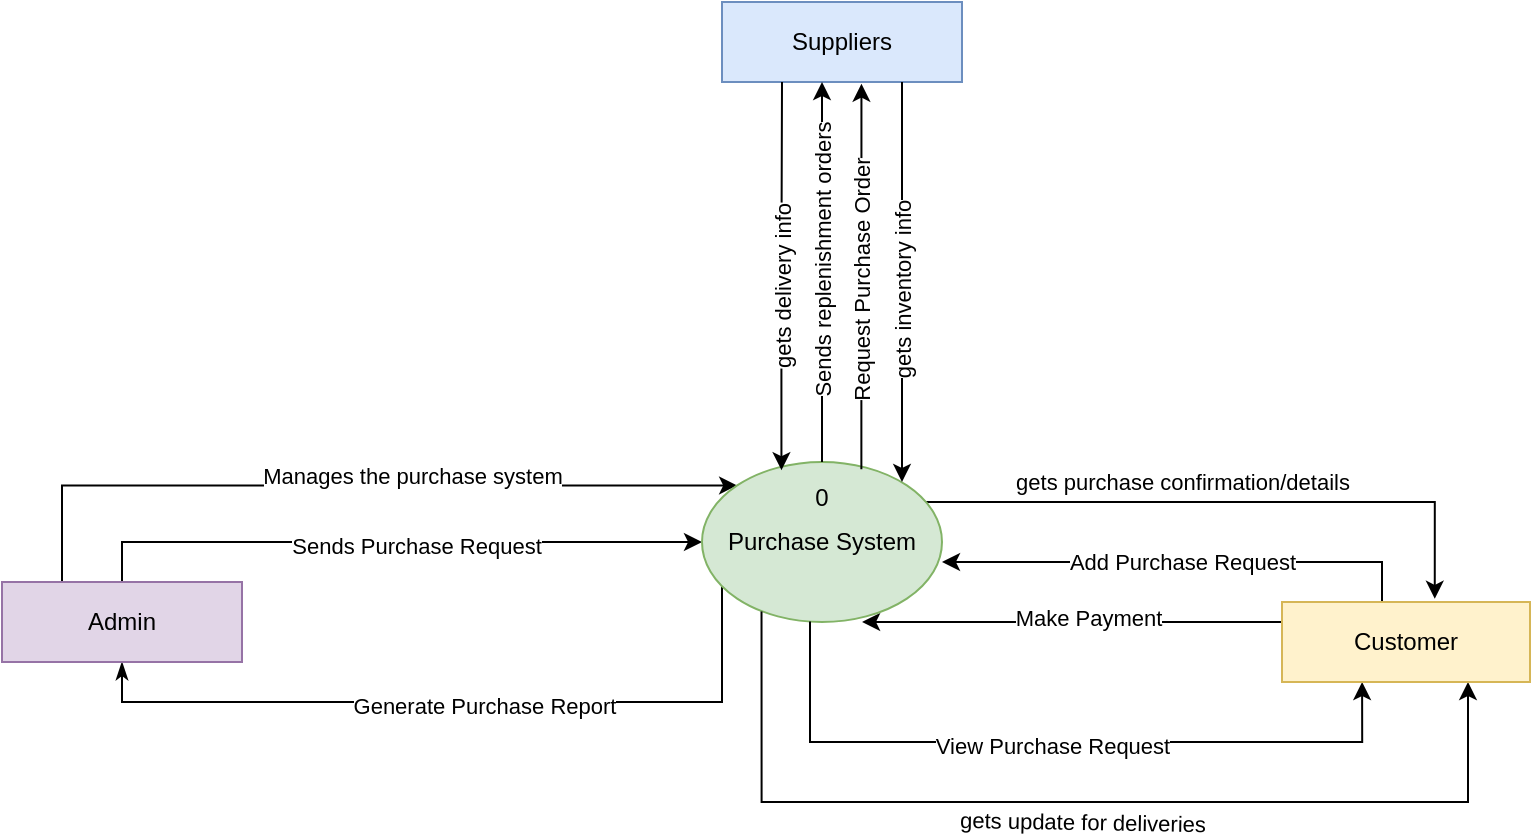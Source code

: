 <mxfile version="25.0.3">
  <diagram name="Page-1" id="KsMS1d0f8FCQScb07xmZ">
    <mxGraphModel dx="1042" dy="565" grid="1" gridSize="10" guides="1" tooltips="1" connect="1" arrows="1" fold="1" page="1" pageScale="1" pageWidth="827" pageHeight="1169" math="0" shadow="0">
      <root>
        <mxCell id="0" />
        <mxCell id="1" parent="0" />
        <mxCell id="XOZVNckXf9WFqRaCFHXm-7" style="edgeStyle=orthogonalEdgeStyle;rounded=0;orthogonalLoop=1;jettySize=auto;html=1;entryX=0;entryY=0.5;entryDx=0;entryDy=0;" parent="1" source="XOZVNckXf9WFqRaCFHXm-1" target="XOZVNckXf9WFqRaCFHXm-5" edge="1">
          <mxGeometry relative="1" as="geometry">
            <Array as="points">
              <mxPoint x="100" y="500" />
              <mxPoint x="380" y="500" />
            </Array>
          </mxGeometry>
        </mxCell>
        <mxCell id="XOZVNckXf9WFqRaCFHXm-8" value="Sends Purchase Request" style="edgeLabel;html=1;align=center;verticalAlign=middle;resizable=0;points=[];" parent="XOZVNckXf9WFqRaCFHXm-7" vertex="1" connectable="0">
          <mxGeometry x="0.075" y="-2" relative="1" as="geometry">
            <mxPoint as="offset" />
          </mxGeometry>
        </mxCell>
        <mxCell id="XOZVNckXf9WFqRaCFHXm-9" style="edgeStyle=orthogonalEdgeStyle;rounded=0;orthogonalLoop=1;jettySize=auto;html=1;entryX=0.5;entryY=1;entryDx=0;entryDy=0;endArrow=none;endFill=0;startArrow=classicThin;startFill=1;" parent="1" source="XOZVNckXf9WFqRaCFHXm-1" target="XOZVNckXf9WFqRaCFHXm-5" edge="1">
          <mxGeometry relative="1" as="geometry">
            <Array as="points">
              <mxPoint x="100" y="580" />
              <mxPoint x="400" y="580" />
              <mxPoint x="400" y="520" />
              <mxPoint x="450" y="520" />
            </Array>
          </mxGeometry>
        </mxCell>
        <mxCell id="XOZVNckXf9WFqRaCFHXm-10" value="Generate Purchase Report" style="edgeLabel;html=1;align=center;verticalAlign=middle;resizable=0;points=[];" parent="XOZVNckXf9WFqRaCFHXm-9" vertex="1" connectable="0">
          <mxGeometry x="-0.109" y="-2" relative="1" as="geometry">
            <mxPoint as="offset" />
          </mxGeometry>
        </mxCell>
        <mxCell id="XOZVNckXf9WFqRaCFHXm-11" style="edgeStyle=orthogonalEdgeStyle;rounded=0;orthogonalLoop=1;jettySize=auto;html=1;exitX=0.25;exitY=0;exitDx=0;exitDy=0;entryX=0;entryY=0;entryDx=0;entryDy=0;" parent="1" source="XOZVNckXf9WFqRaCFHXm-1" target="XOZVNckXf9WFqRaCFHXm-5" edge="1">
          <mxGeometry relative="1" as="geometry" />
        </mxCell>
        <mxCell id="XOZVNckXf9WFqRaCFHXm-12" value="Manages the purchase system" style="edgeLabel;html=1;align=center;verticalAlign=middle;resizable=0;points=[];" parent="XOZVNckXf9WFqRaCFHXm-11" vertex="1" connectable="0">
          <mxGeometry x="0.155" y="5" relative="1" as="geometry">
            <mxPoint as="offset" />
          </mxGeometry>
        </mxCell>
        <mxCell id="XOZVNckXf9WFqRaCFHXm-1" value="Admin" style="rounded=0;whiteSpace=wrap;html=1;fillColor=#e1d5e7;strokeColor=#9673a6;" parent="1" vertex="1">
          <mxGeometry x="40" y="520" width="120" height="40" as="geometry" />
        </mxCell>
        <mxCell id="XOZVNckXf9WFqRaCFHXm-2" value="Suppliers" style="whiteSpace=wrap;html=1;fillColor=#dae8fc;strokeColor=#6c8ebf;" parent="1" vertex="1">
          <mxGeometry x="400" y="230" width="120" height="40" as="geometry" />
        </mxCell>
        <mxCell id="XOZVNckXf9WFqRaCFHXm-13" style="edgeStyle=orthogonalEdgeStyle;rounded=0;orthogonalLoop=1;jettySize=auto;html=1;entryX=0.667;entryY=1;entryDx=0;entryDy=0;entryPerimeter=0;exitX=0;exitY=0.75;exitDx=0;exitDy=0;" parent="1" source="w30WI2ZNBRm4bThxyG1q-1" target="XOZVNckXf9WFqRaCFHXm-5" edge="1">
          <mxGeometry relative="1" as="geometry">
            <mxPoint x="458" y="550" as="targetPoint" />
            <Array as="points">
              <mxPoint x="680" y="540" />
            </Array>
            <mxPoint x="470" y="730" as="sourcePoint" />
          </mxGeometry>
        </mxCell>
        <mxCell id="XOZVNckXf9WFqRaCFHXm-14" value="Make Payment" style="edgeLabel;html=1;align=center;verticalAlign=middle;resizable=0;points=[];rotation=0;" parent="XOZVNckXf9WFqRaCFHXm-13" vertex="1" connectable="0">
          <mxGeometry x="-0.066" y="-2" relative="1" as="geometry">
            <mxPoint x="-10" as="offset" />
          </mxGeometry>
        </mxCell>
        <mxCell id="XOZVNckXf9WFqRaCFHXm-16" value="gets purchase confirmation/details" style="edgeLabel;html=1;align=center;verticalAlign=middle;resizable=0;points=[];rotation=0;" parent="XOZVNckXf9WFqRaCFHXm-13" vertex="1" connectable="0">
          <mxGeometry x="-0.066" y="-2" relative="1" as="geometry">
            <mxPoint x="37" y="-68" as="offset" />
          </mxGeometry>
        </mxCell>
        <mxCell id="XOZVNckXf9WFqRaCFHXm-21" value="gets update for deliveries" style="edgeLabel;html=1;align=center;verticalAlign=middle;resizable=0;points=[];rotation=1;" parent="XOZVNckXf9WFqRaCFHXm-13" vertex="1" connectable="0">
          <mxGeometry x="-0.066" y="-2" relative="1" as="geometry">
            <mxPoint x="-13" y="102" as="offset" />
          </mxGeometry>
        </mxCell>
        <mxCell id="XOZVNckXf9WFqRaCFHXm-15" style="edgeStyle=orthogonalEdgeStyle;rounded=0;orthogonalLoop=1;jettySize=auto;html=1;entryX=0.616;entryY=-0.04;entryDx=0;entryDy=0;entryPerimeter=0;" parent="1" source="XOZVNckXf9WFqRaCFHXm-5" edge="1" target="w30WI2ZNBRm4bThxyG1q-1">
          <mxGeometry relative="1" as="geometry">
            <Array as="points">
              <mxPoint x="756" y="480" />
            </Array>
            <mxPoint x="500" y="731" as="targetPoint" />
          </mxGeometry>
        </mxCell>
        <mxCell id="XOZVNckXf9WFqRaCFHXm-5" value="Purchase System" style="ellipse;whiteSpace=wrap;html=1;fillColor=#d5e8d4;strokeColor=#82b366;" parent="1" vertex="1">
          <mxGeometry x="390" y="460" width="120" height="80" as="geometry" />
        </mxCell>
        <mxCell id="XOZVNckXf9WFqRaCFHXm-6" value="0&lt;div&gt;&lt;br&gt;&lt;/div&gt;" style="text;html=1;align=center;verticalAlign=middle;whiteSpace=wrap;rounded=0;" parent="1" vertex="1">
          <mxGeometry x="420" y="470" width="60" height="30" as="geometry" />
        </mxCell>
        <mxCell id="XOZVNckXf9WFqRaCFHXm-19" style="edgeStyle=orthogonalEdgeStyle;rounded=0;orthogonalLoop=1;jettySize=auto;html=1;entryX=0.75;entryY=1;entryDx=0;entryDy=0;exitX=0.248;exitY=0.935;exitDx=0;exitDy=0;exitPerimeter=0;" parent="1" source="XOZVNckXf9WFqRaCFHXm-5" target="w30WI2ZNBRm4bThxyG1q-1" edge="1">
          <mxGeometry relative="1" as="geometry">
            <mxPoint x="420" y="540" as="sourcePoint" />
            <mxPoint x="420.056" y="730" as="targetPoint" />
            <Array as="points">
              <mxPoint x="420" y="630" />
              <mxPoint x="773" y="630" />
            </Array>
          </mxGeometry>
        </mxCell>
        <mxCell id="XOZVNckXf9WFqRaCFHXm-26" style="edgeStyle=orthogonalEdgeStyle;rounded=0;orthogonalLoop=1;jettySize=auto;html=1;endArrow=none;endFill=0;startArrow=classic;startFill=1;" parent="1" source="XOZVNckXf9WFqRaCFHXm-2" edge="1">
          <mxGeometry relative="1" as="geometry">
            <mxPoint x="450" y="460" as="targetPoint" />
            <Array as="points">
              <mxPoint x="450" y="460" />
            </Array>
          </mxGeometry>
        </mxCell>
        <mxCell id="Jl8fDuai5or8B1kLsFLQ-11" value="Sends replenishment orders" style="edgeLabel;html=1;align=center;verticalAlign=middle;resizable=0;points=[];rotation=-90;" parent="XOZVNckXf9WFqRaCFHXm-26" vertex="1" connectable="0">
          <mxGeometry x="-0.061" relative="1" as="geometry">
            <mxPoint as="offset" />
          </mxGeometry>
        </mxCell>
        <mxCell id="XOZVNckXf9WFqRaCFHXm-31" style="edgeStyle=orthogonalEdgeStyle;rounded=0;orthogonalLoop=1;jettySize=auto;html=1;entryX=0.415;entryY=1.051;entryDx=0;entryDy=0;entryPerimeter=0;exitX=0.331;exitY=0.051;exitDx=0;exitDy=0;exitPerimeter=0;endArrow=none;endFill=0;startArrow=classic;startFill=1;" parent="1" source="XOZVNckXf9WFqRaCFHXm-5" edge="1">
          <mxGeometry relative="1" as="geometry">
            <mxPoint x="430.2" y="457.96" as="sourcePoint" />
            <mxPoint x="430.0" y="270.0" as="targetPoint" />
          </mxGeometry>
        </mxCell>
        <mxCell id="Jl8fDuai5or8B1kLsFLQ-13" value="gets delivery info" style="edgeLabel;html=1;align=center;verticalAlign=middle;resizable=0;points=[];rotation=-90;" parent="XOZVNckXf9WFqRaCFHXm-31" vertex="1" connectable="0">
          <mxGeometry x="-0.063" y="-1" relative="1" as="geometry">
            <mxPoint as="offset" />
          </mxGeometry>
        </mxCell>
        <mxCell id="XOZVNckXf9WFqRaCFHXm-33" style="edgeStyle=orthogonalEdgeStyle;rounded=0;orthogonalLoop=1;jettySize=auto;html=1;entryX=0.75;entryY=1;entryDx=0;entryDy=0;startArrow=classic;startFill=1;endArrow=none;endFill=0;" parent="1" target="XOZVNckXf9WFqRaCFHXm-2" edge="1">
          <mxGeometry relative="1" as="geometry">
            <mxPoint x="490" y="470" as="sourcePoint" />
            <mxPoint x="494.0" y="281.36" as="targetPoint" />
            <Array as="points">
              <mxPoint x="490" y="370" />
              <mxPoint x="490" y="370" />
            </Array>
          </mxGeometry>
        </mxCell>
        <mxCell id="Jl8fDuai5or8B1kLsFLQ-12" value="gets inventory info" style="edgeLabel;html=1;align=center;verticalAlign=middle;resizable=0;points=[];rotation=-90;" parent="XOZVNckXf9WFqRaCFHXm-33" vertex="1" connectable="0">
          <mxGeometry x="-0.042" relative="1" as="geometry">
            <mxPoint as="offset" />
          </mxGeometry>
        </mxCell>
        <mxCell id="Jl8fDuai5or8B1kLsFLQ-1" style="edgeStyle=orthogonalEdgeStyle;rounded=0;orthogonalLoop=1;jettySize=auto;html=1;entryX=1.013;entryY=0.595;entryDx=0;entryDy=0;entryPerimeter=0;exitX=0;exitY=0;exitDx=0;exitDy=0;" parent="1" edge="1" source="w30WI2ZNBRm4bThxyG1q-1">
          <mxGeometry relative="1" as="geometry">
            <mxPoint x="518.44" y="762.4" as="sourcePoint" />
            <mxPoint x="510.0" y="510.0" as="targetPoint" />
            <Array as="points">
              <mxPoint x="730" y="530" />
              <mxPoint x="730" y="510" />
            </Array>
          </mxGeometry>
        </mxCell>
        <mxCell id="Jl8fDuai5or8B1kLsFLQ-2" value="Add Purchase Request" style="edgeLabel;html=1;align=center;verticalAlign=middle;resizable=0;points=[];rotation=0;" parent="Jl8fDuai5or8B1kLsFLQ-1" vertex="1" connectable="0">
          <mxGeometry x="-0.252" relative="1" as="geometry">
            <mxPoint x="-62" as="offset" />
          </mxGeometry>
        </mxCell>
        <mxCell id="Jl8fDuai5or8B1kLsFLQ-3" style="edgeStyle=orthogonalEdgeStyle;rounded=0;orthogonalLoop=1;jettySize=auto;html=1;entryX=0.323;entryY=1;entryDx=0;entryDy=0;entryPerimeter=0;" parent="1" source="XOZVNckXf9WFqRaCFHXm-5" target="w30WI2ZNBRm4bThxyG1q-1" edge="1">
          <mxGeometry relative="1" as="geometry">
            <Array as="points">
              <mxPoint x="444" y="600" />
              <mxPoint x="720" y="600" />
            </Array>
            <mxPoint x="720" y="580" as="targetPoint" />
          </mxGeometry>
        </mxCell>
        <mxCell id="Jl8fDuai5or8B1kLsFLQ-5" value="View Purchase Request" style="edgeLabel;html=1;align=center;verticalAlign=middle;resizable=0;points=[];rotation=0;" parent="Jl8fDuai5or8B1kLsFLQ-3" vertex="1" connectable="0">
          <mxGeometry x="0.055" y="-2" relative="1" as="geometry">
            <mxPoint x="-12" as="offset" />
          </mxGeometry>
        </mxCell>
        <mxCell id="Jl8fDuai5or8B1kLsFLQ-14" style="edgeStyle=orthogonalEdgeStyle;rounded=0;orthogonalLoop=1;jettySize=auto;html=1;entryX=0.664;entryY=0.046;entryDx=0;entryDy=0;entryPerimeter=0;exitX=0.581;exitY=1.021;exitDx=0;exitDy=0;exitPerimeter=0;startArrow=classic;startFill=1;endArrow=none;endFill=0;" parent="1" source="XOZVNckXf9WFqRaCFHXm-2" target="XOZVNckXf9WFqRaCFHXm-5" edge="1">
          <mxGeometry relative="1" as="geometry">
            <mxPoint x="459.977" y="260" as="sourcePoint" />
            <mxPoint x="460.16" y="449.04" as="targetPoint" />
            <Array as="points" />
          </mxGeometry>
        </mxCell>
        <mxCell id="Jl8fDuai5or8B1kLsFLQ-15" value="Request Purchase Order" style="edgeLabel;html=1;align=center;verticalAlign=middle;resizable=0;points=[];rotation=-90;" parent="Jl8fDuai5or8B1kLsFLQ-14" vertex="1" connectable="0">
          <mxGeometry x="0.283" relative="1" as="geometry">
            <mxPoint y="-25" as="offset" />
          </mxGeometry>
        </mxCell>
        <mxCell id="w30WI2ZNBRm4bThxyG1q-1" value="Customer" style="whiteSpace=wrap;html=1;fillColor=#fff2cc;strokeColor=#d6b656;" vertex="1" parent="1">
          <mxGeometry x="680" y="530" width="124" height="40" as="geometry" />
        </mxCell>
      </root>
    </mxGraphModel>
  </diagram>
</mxfile>
